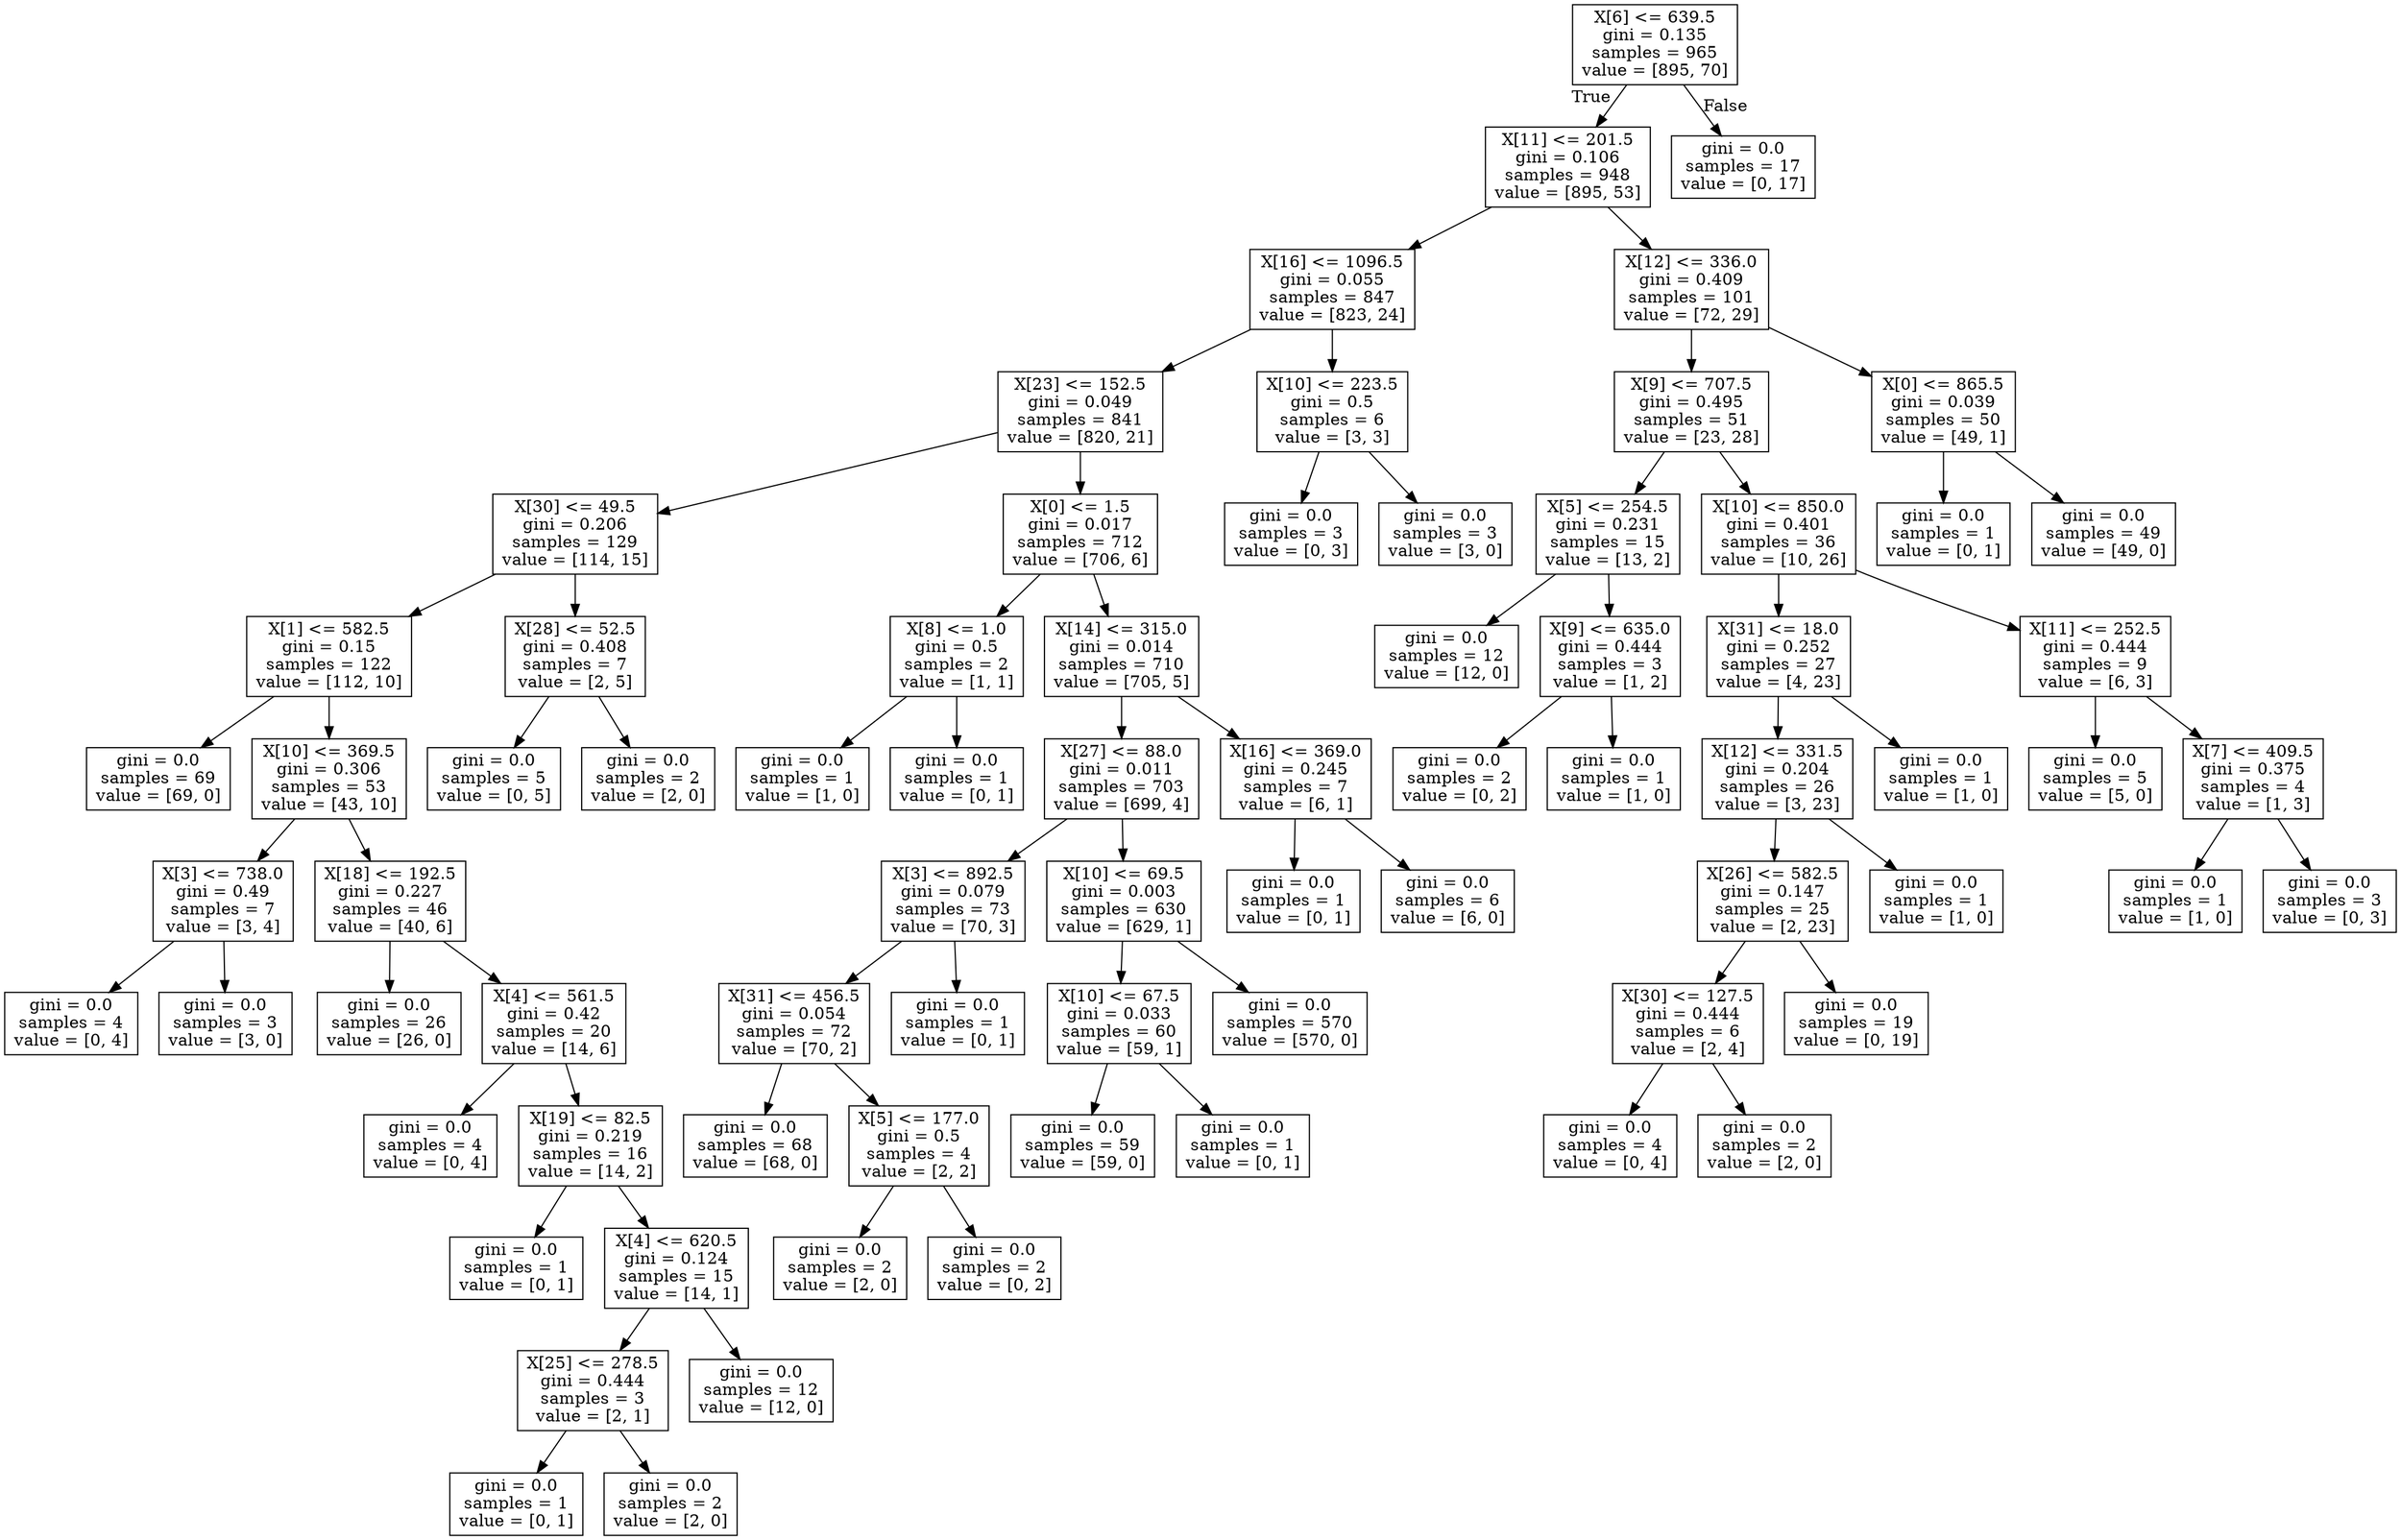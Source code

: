 digraph Tree {
node [shape=box] ;
0 [label="X[6] <= 639.5\ngini = 0.135\nsamples = 965\nvalue = [895, 70]"] ;
1 [label="X[11] <= 201.5\ngini = 0.106\nsamples = 948\nvalue = [895, 53]"] ;
0 -> 1 [labeldistance=2.5, labelangle=45, headlabel="True"] ;
2 [label="X[16] <= 1096.5\ngini = 0.055\nsamples = 847\nvalue = [823, 24]"] ;
1 -> 2 ;
3 [label="X[23] <= 152.5\ngini = 0.049\nsamples = 841\nvalue = [820, 21]"] ;
2 -> 3 ;
4 [label="X[30] <= 49.5\ngini = 0.206\nsamples = 129\nvalue = [114, 15]"] ;
3 -> 4 ;
5 [label="X[1] <= 582.5\ngini = 0.15\nsamples = 122\nvalue = [112, 10]"] ;
4 -> 5 ;
6 [label="gini = 0.0\nsamples = 69\nvalue = [69, 0]"] ;
5 -> 6 ;
7 [label="X[10] <= 369.5\ngini = 0.306\nsamples = 53\nvalue = [43, 10]"] ;
5 -> 7 ;
8 [label="X[3] <= 738.0\ngini = 0.49\nsamples = 7\nvalue = [3, 4]"] ;
7 -> 8 ;
9 [label="gini = 0.0\nsamples = 4\nvalue = [0, 4]"] ;
8 -> 9 ;
10 [label="gini = 0.0\nsamples = 3\nvalue = [3, 0]"] ;
8 -> 10 ;
11 [label="X[18] <= 192.5\ngini = 0.227\nsamples = 46\nvalue = [40, 6]"] ;
7 -> 11 ;
12 [label="gini = 0.0\nsamples = 26\nvalue = [26, 0]"] ;
11 -> 12 ;
13 [label="X[4] <= 561.5\ngini = 0.42\nsamples = 20\nvalue = [14, 6]"] ;
11 -> 13 ;
14 [label="gini = 0.0\nsamples = 4\nvalue = [0, 4]"] ;
13 -> 14 ;
15 [label="X[19] <= 82.5\ngini = 0.219\nsamples = 16\nvalue = [14, 2]"] ;
13 -> 15 ;
16 [label="gini = 0.0\nsamples = 1\nvalue = [0, 1]"] ;
15 -> 16 ;
17 [label="X[4] <= 620.5\ngini = 0.124\nsamples = 15\nvalue = [14, 1]"] ;
15 -> 17 ;
18 [label="X[25] <= 278.5\ngini = 0.444\nsamples = 3\nvalue = [2, 1]"] ;
17 -> 18 ;
19 [label="gini = 0.0\nsamples = 1\nvalue = [0, 1]"] ;
18 -> 19 ;
20 [label="gini = 0.0\nsamples = 2\nvalue = [2, 0]"] ;
18 -> 20 ;
21 [label="gini = 0.0\nsamples = 12\nvalue = [12, 0]"] ;
17 -> 21 ;
22 [label="X[28] <= 52.5\ngini = 0.408\nsamples = 7\nvalue = [2, 5]"] ;
4 -> 22 ;
23 [label="gini = 0.0\nsamples = 5\nvalue = [0, 5]"] ;
22 -> 23 ;
24 [label="gini = 0.0\nsamples = 2\nvalue = [2, 0]"] ;
22 -> 24 ;
25 [label="X[0] <= 1.5\ngini = 0.017\nsamples = 712\nvalue = [706, 6]"] ;
3 -> 25 ;
26 [label="X[8] <= 1.0\ngini = 0.5\nsamples = 2\nvalue = [1, 1]"] ;
25 -> 26 ;
27 [label="gini = 0.0\nsamples = 1\nvalue = [1, 0]"] ;
26 -> 27 ;
28 [label="gini = 0.0\nsamples = 1\nvalue = [0, 1]"] ;
26 -> 28 ;
29 [label="X[14] <= 315.0\ngini = 0.014\nsamples = 710\nvalue = [705, 5]"] ;
25 -> 29 ;
30 [label="X[27] <= 88.0\ngini = 0.011\nsamples = 703\nvalue = [699, 4]"] ;
29 -> 30 ;
31 [label="X[3] <= 892.5\ngini = 0.079\nsamples = 73\nvalue = [70, 3]"] ;
30 -> 31 ;
32 [label="X[31] <= 456.5\ngini = 0.054\nsamples = 72\nvalue = [70, 2]"] ;
31 -> 32 ;
33 [label="gini = 0.0\nsamples = 68\nvalue = [68, 0]"] ;
32 -> 33 ;
34 [label="X[5] <= 177.0\ngini = 0.5\nsamples = 4\nvalue = [2, 2]"] ;
32 -> 34 ;
35 [label="gini = 0.0\nsamples = 2\nvalue = [2, 0]"] ;
34 -> 35 ;
36 [label="gini = 0.0\nsamples = 2\nvalue = [0, 2]"] ;
34 -> 36 ;
37 [label="gini = 0.0\nsamples = 1\nvalue = [0, 1]"] ;
31 -> 37 ;
38 [label="X[10] <= 69.5\ngini = 0.003\nsamples = 630\nvalue = [629, 1]"] ;
30 -> 38 ;
39 [label="X[10] <= 67.5\ngini = 0.033\nsamples = 60\nvalue = [59, 1]"] ;
38 -> 39 ;
40 [label="gini = 0.0\nsamples = 59\nvalue = [59, 0]"] ;
39 -> 40 ;
41 [label="gini = 0.0\nsamples = 1\nvalue = [0, 1]"] ;
39 -> 41 ;
42 [label="gini = 0.0\nsamples = 570\nvalue = [570, 0]"] ;
38 -> 42 ;
43 [label="X[16] <= 369.0\ngini = 0.245\nsamples = 7\nvalue = [6, 1]"] ;
29 -> 43 ;
44 [label="gini = 0.0\nsamples = 1\nvalue = [0, 1]"] ;
43 -> 44 ;
45 [label="gini = 0.0\nsamples = 6\nvalue = [6, 0]"] ;
43 -> 45 ;
46 [label="X[10] <= 223.5\ngini = 0.5\nsamples = 6\nvalue = [3, 3]"] ;
2 -> 46 ;
47 [label="gini = 0.0\nsamples = 3\nvalue = [0, 3]"] ;
46 -> 47 ;
48 [label="gini = 0.0\nsamples = 3\nvalue = [3, 0]"] ;
46 -> 48 ;
49 [label="X[12] <= 336.0\ngini = 0.409\nsamples = 101\nvalue = [72, 29]"] ;
1 -> 49 ;
50 [label="X[9] <= 707.5\ngini = 0.495\nsamples = 51\nvalue = [23, 28]"] ;
49 -> 50 ;
51 [label="X[5] <= 254.5\ngini = 0.231\nsamples = 15\nvalue = [13, 2]"] ;
50 -> 51 ;
52 [label="gini = 0.0\nsamples = 12\nvalue = [12, 0]"] ;
51 -> 52 ;
53 [label="X[9] <= 635.0\ngini = 0.444\nsamples = 3\nvalue = [1, 2]"] ;
51 -> 53 ;
54 [label="gini = 0.0\nsamples = 2\nvalue = [0, 2]"] ;
53 -> 54 ;
55 [label="gini = 0.0\nsamples = 1\nvalue = [1, 0]"] ;
53 -> 55 ;
56 [label="X[10] <= 850.0\ngini = 0.401\nsamples = 36\nvalue = [10, 26]"] ;
50 -> 56 ;
57 [label="X[31] <= 18.0\ngini = 0.252\nsamples = 27\nvalue = [4, 23]"] ;
56 -> 57 ;
58 [label="X[12] <= 331.5\ngini = 0.204\nsamples = 26\nvalue = [3, 23]"] ;
57 -> 58 ;
59 [label="X[26] <= 582.5\ngini = 0.147\nsamples = 25\nvalue = [2, 23]"] ;
58 -> 59 ;
60 [label="X[30] <= 127.5\ngini = 0.444\nsamples = 6\nvalue = [2, 4]"] ;
59 -> 60 ;
61 [label="gini = 0.0\nsamples = 4\nvalue = [0, 4]"] ;
60 -> 61 ;
62 [label="gini = 0.0\nsamples = 2\nvalue = [2, 0]"] ;
60 -> 62 ;
63 [label="gini = 0.0\nsamples = 19\nvalue = [0, 19]"] ;
59 -> 63 ;
64 [label="gini = 0.0\nsamples = 1\nvalue = [1, 0]"] ;
58 -> 64 ;
65 [label="gini = 0.0\nsamples = 1\nvalue = [1, 0]"] ;
57 -> 65 ;
66 [label="X[11] <= 252.5\ngini = 0.444\nsamples = 9\nvalue = [6, 3]"] ;
56 -> 66 ;
67 [label="gini = 0.0\nsamples = 5\nvalue = [5, 0]"] ;
66 -> 67 ;
68 [label="X[7] <= 409.5\ngini = 0.375\nsamples = 4\nvalue = [1, 3]"] ;
66 -> 68 ;
69 [label="gini = 0.0\nsamples = 1\nvalue = [1, 0]"] ;
68 -> 69 ;
70 [label="gini = 0.0\nsamples = 3\nvalue = [0, 3]"] ;
68 -> 70 ;
71 [label="X[0] <= 865.5\ngini = 0.039\nsamples = 50\nvalue = [49, 1]"] ;
49 -> 71 ;
72 [label="gini = 0.0\nsamples = 1\nvalue = [0, 1]"] ;
71 -> 72 ;
73 [label="gini = 0.0\nsamples = 49\nvalue = [49, 0]"] ;
71 -> 73 ;
74 [label="gini = 0.0\nsamples = 17\nvalue = [0, 17]"] ;
0 -> 74 [labeldistance=2.5, labelangle=-45, headlabel="False"] ;
}